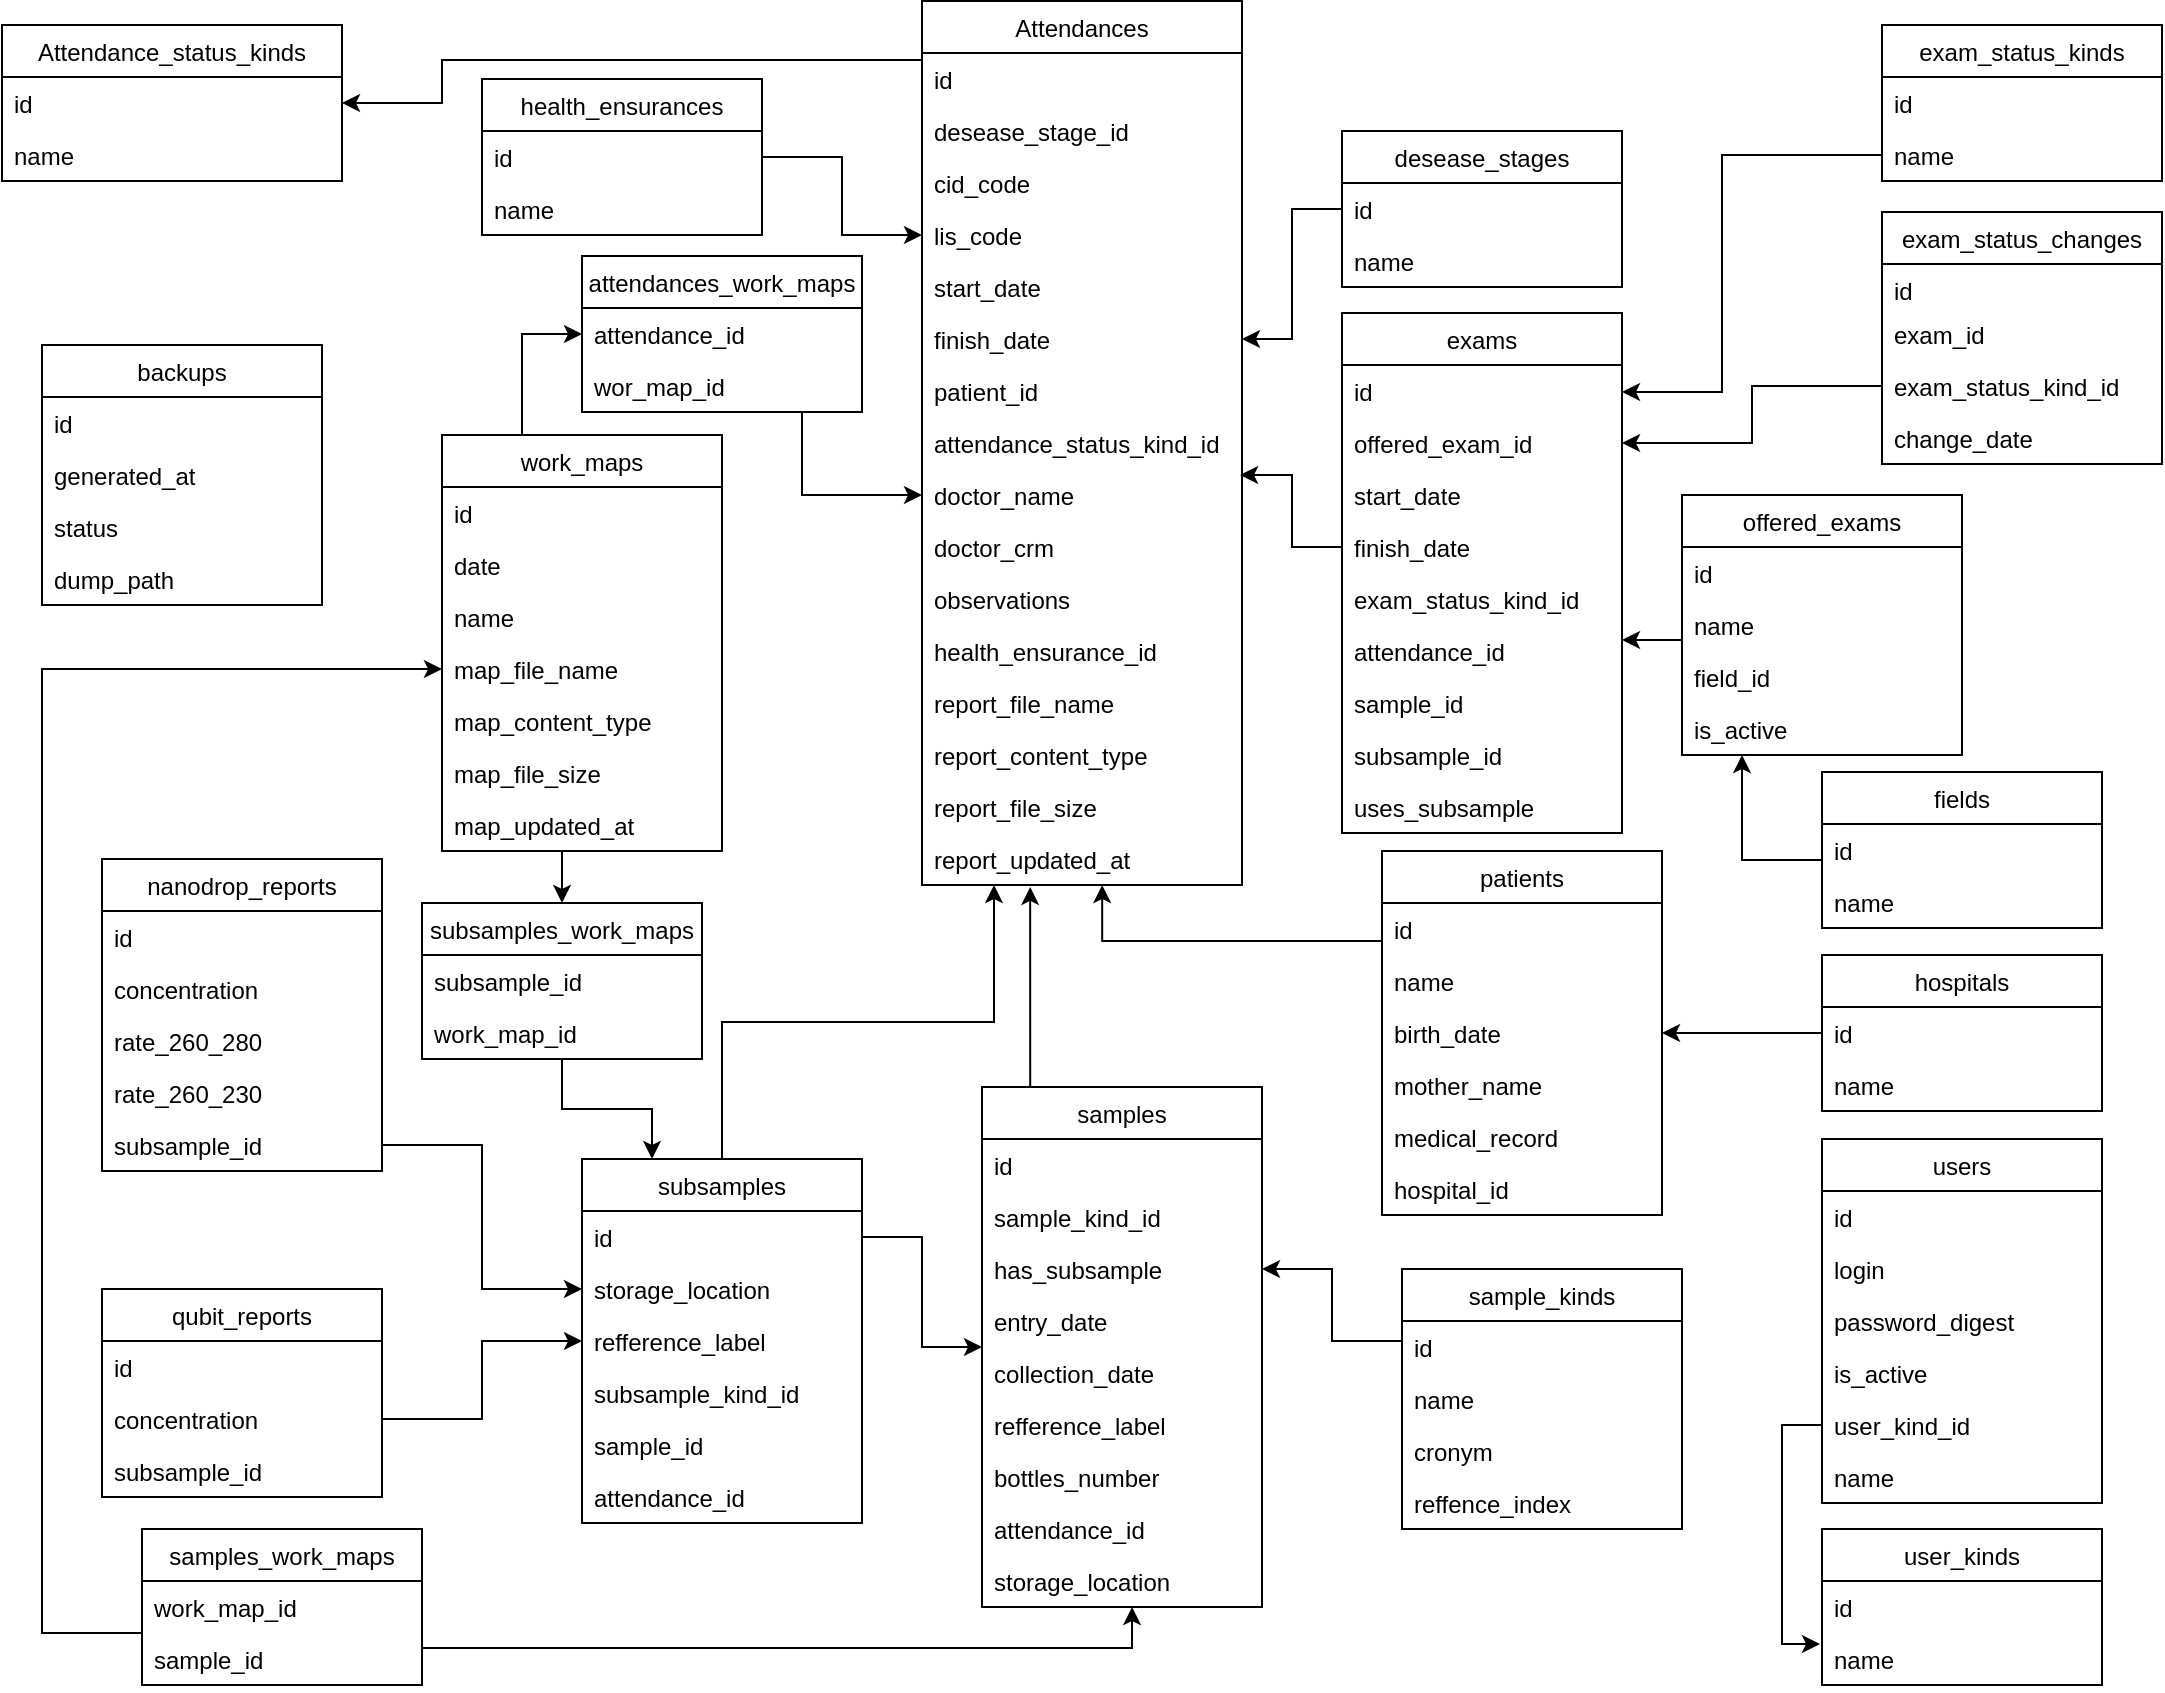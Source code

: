 <mxfile version="10.9.5" type="device"><diagram name="Page-1" id="9f46799a-70d6-7492-0946-bef42562c5a5"><mxGraphModel dx="1595" dy="827" grid="1" gridSize="10" guides="1" tooltips="1" connect="1" arrows="1" fold="1" page="1" pageScale="1" pageWidth="1100" pageHeight="850" background="#ffffff" math="0" shadow="0"><root><mxCell id="0"/><mxCell id="1" parent="0"/><mxCell id="H1HDkSK7e2mvy_Q6WAIs-1" value="Attendance_status_kinds" style="swimlane;fontStyle=0;childLayout=stackLayout;horizontal=1;startSize=26;fillColor=none;horizontalStack=0;resizeParent=1;resizeParentMax=0;resizeLast=0;collapsible=1;marginBottom=0;" vertex="1" parent="1"><mxGeometry x="10" y="12.5" width="170" height="78" as="geometry"/></mxCell><mxCell id="H1HDkSK7e2mvy_Q6WAIs-2" value="id" style="text;strokeColor=none;fillColor=none;align=left;verticalAlign=top;spacingLeft=4;spacingRight=4;overflow=hidden;rotatable=0;points=[[0,0.5],[1,0.5]];portConstraint=eastwest;" vertex="1" parent="H1HDkSK7e2mvy_Q6WAIs-1"><mxGeometry y="26" width="170" height="26" as="geometry"/></mxCell><mxCell id="H1HDkSK7e2mvy_Q6WAIs-3" value="name" style="text;strokeColor=none;fillColor=none;align=left;verticalAlign=top;spacingLeft=4;spacingRight=4;overflow=hidden;rotatable=0;points=[[0,0.5],[1,0.5]];portConstraint=eastwest;" vertex="1" parent="H1HDkSK7e2mvy_Q6WAIs-1"><mxGeometry y="52" width="170" height="26" as="geometry"/></mxCell><mxCell id="H1HDkSK7e2mvy_Q6WAIs-5" value="Attendances" style="swimlane;fontStyle=0;childLayout=stackLayout;horizontal=1;startSize=26;fillColor=none;horizontalStack=0;resizeParent=1;resizeParentMax=0;resizeLast=0;collapsible=1;marginBottom=0;" vertex="1" parent="1"><mxGeometry x="470" y="0.5" width="160" height="442" as="geometry"/></mxCell><mxCell id="H1HDkSK7e2mvy_Q6WAIs-6" value="id" style="text;strokeColor=none;fillColor=none;align=left;verticalAlign=top;spacingLeft=4;spacingRight=4;overflow=hidden;rotatable=0;points=[[0,0.5],[1,0.5]];portConstraint=eastwest;" vertex="1" parent="H1HDkSK7e2mvy_Q6WAIs-5"><mxGeometry y="26" width="160" height="26" as="geometry"/></mxCell><mxCell id="H1HDkSK7e2mvy_Q6WAIs-7" value="desease_stage_id" style="text;strokeColor=none;fillColor=none;align=left;verticalAlign=top;spacingLeft=4;spacingRight=4;overflow=hidden;rotatable=0;points=[[0,0.5],[1,0.5]];portConstraint=eastwest;" vertex="1" parent="H1HDkSK7e2mvy_Q6WAIs-5"><mxGeometry y="52" width="160" height="26" as="geometry"/></mxCell><mxCell id="H1HDkSK7e2mvy_Q6WAIs-8" value="cid_code" style="text;strokeColor=none;fillColor=none;align=left;verticalAlign=top;spacingLeft=4;spacingRight=4;overflow=hidden;rotatable=0;points=[[0,0.5],[1,0.5]];portConstraint=eastwest;" vertex="1" parent="H1HDkSK7e2mvy_Q6WAIs-5"><mxGeometry y="78" width="160" height="26" as="geometry"/></mxCell><mxCell id="H1HDkSK7e2mvy_Q6WAIs-9" value="lis_code" style="text;strokeColor=none;fillColor=none;align=left;verticalAlign=top;spacingLeft=4;spacingRight=4;overflow=hidden;rotatable=0;points=[[0,0.5],[1,0.5]];portConstraint=eastwest;" vertex="1" parent="H1HDkSK7e2mvy_Q6WAIs-5"><mxGeometry y="104" width="160" height="26" as="geometry"/></mxCell><mxCell id="H1HDkSK7e2mvy_Q6WAIs-10" value="start_date" style="text;strokeColor=none;fillColor=none;align=left;verticalAlign=top;spacingLeft=4;spacingRight=4;overflow=hidden;rotatable=0;points=[[0,0.5],[1,0.5]];portConstraint=eastwest;" vertex="1" parent="H1HDkSK7e2mvy_Q6WAIs-5"><mxGeometry y="130" width="160" height="26" as="geometry"/></mxCell><mxCell id="H1HDkSK7e2mvy_Q6WAIs-11" value="finish_date" style="text;strokeColor=none;fillColor=none;align=left;verticalAlign=top;spacingLeft=4;spacingRight=4;overflow=hidden;rotatable=0;points=[[0,0.5],[1,0.5]];portConstraint=eastwest;" vertex="1" parent="H1HDkSK7e2mvy_Q6WAIs-5"><mxGeometry y="156" width="160" height="26" as="geometry"/></mxCell><mxCell id="H1HDkSK7e2mvy_Q6WAIs-12" value="patient_id" style="text;strokeColor=none;fillColor=none;align=left;verticalAlign=top;spacingLeft=4;spacingRight=4;overflow=hidden;rotatable=0;points=[[0,0.5],[1,0.5]];portConstraint=eastwest;" vertex="1" parent="H1HDkSK7e2mvy_Q6WAIs-5"><mxGeometry y="182" width="160" height="26" as="geometry"/></mxCell><mxCell id="H1HDkSK7e2mvy_Q6WAIs-13" value="attendance_status_kind_id" style="text;strokeColor=none;fillColor=none;align=left;verticalAlign=top;spacingLeft=4;spacingRight=4;overflow=hidden;rotatable=0;points=[[0,0.5],[1,0.5]];portConstraint=eastwest;" vertex="1" parent="H1HDkSK7e2mvy_Q6WAIs-5"><mxGeometry y="208" width="160" height="26" as="geometry"/></mxCell><mxCell id="H1HDkSK7e2mvy_Q6WAIs-14" value="doctor_name" style="text;strokeColor=none;fillColor=none;align=left;verticalAlign=top;spacingLeft=4;spacingRight=4;overflow=hidden;rotatable=0;points=[[0,0.5],[1,0.5]];portConstraint=eastwest;" vertex="1" parent="H1HDkSK7e2mvy_Q6WAIs-5"><mxGeometry y="234" width="160" height="26" as="geometry"/></mxCell><mxCell id="H1HDkSK7e2mvy_Q6WAIs-15" value="doctor_crm" style="text;strokeColor=none;fillColor=none;align=left;verticalAlign=top;spacingLeft=4;spacingRight=4;overflow=hidden;rotatable=0;points=[[0,0.5],[1,0.5]];portConstraint=eastwest;" vertex="1" parent="H1HDkSK7e2mvy_Q6WAIs-5"><mxGeometry y="260" width="160" height="26" as="geometry"/></mxCell><mxCell id="H1HDkSK7e2mvy_Q6WAIs-16" value="observations" style="text;strokeColor=none;fillColor=none;align=left;verticalAlign=top;spacingLeft=4;spacingRight=4;overflow=hidden;rotatable=0;points=[[0,0.5],[1,0.5]];portConstraint=eastwest;" vertex="1" parent="H1HDkSK7e2mvy_Q6WAIs-5"><mxGeometry y="286" width="160" height="26" as="geometry"/></mxCell><mxCell id="H1HDkSK7e2mvy_Q6WAIs-17" value="health_ensurance_id" style="text;strokeColor=none;fillColor=none;align=left;verticalAlign=top;spacingLeft=4;spacingRight=4;overflow=hidden;rotatable=0;points=[[0,0.5],[1,0.5]];portConstraint=eastwest;" vertex="1" parent="H1HDkSK7e2mvy_Q6WAIs-5"><mxGeometry y="312" width="160" height="26" as="geometry"/></mxCell><mxCell id="H1HDkSK7e2mvy_Q6WAIs-18" value="report_file_name" style="text;strokeColor=none;fillColor=none;align=left;verticalAlign=top;spacingLeft=4;spacingRight=4;overflow=hidden;rotatable=0;points=[[0,0.5],[1,0.5]];portConstraint=eastwest;" vertex="1" parent="H1HDkSK7e2mvy_Q6WAIs-5"><mxGeometry y="338" width="160" height="26" as="geometry"/></mxCell><mxCell id="H1HDkSK7e2mvy_Q6WAIs-19" value="report_content_type" style="text;strokeColor=none;fillColor=none;align=left;verticalAlign=top;spacingLeft=4;spacingRight=4;overflow=hidden;rotatable=0;points=[[0,0.5],[1,0.5]];portConstraint=eastwest;" vertex="1" parent="H1HDkSK7e2mvy_Q6WAIs-5"><mxGeometry y="364" width="160" height="26" as="geometry"/></mxCell><mxCell id="H1HDkSK7e2mvy_Q6WAIs-20" value="report_file_size" style="text;strokeColor=none;fillColor=none;align=left;verticalAlign=top;spacingLeft=4;spacingRight=4;overflow=hidden;rotatable=0;points=[[0,0.5],[1,0.5]];portConstraint=eastwest;" vertex="1" parent="H1HDkSK7e2mvy_Q6WAIs-5"><mxGeometry y="390" width="160" height="26" as="geometry"/></mxCell><mxCell id="H1HDkSK7e2mvy_Q6WAIs-23" value="report_updated_at" style="text;strokeColor=none;fillColor=none;align=left;verticalAlign=top;spacingLeft=4;spacingRight=4;overflow=hidden;rotatable=0;points=[[0,0.5],[1,0.5]];portConstraint=eastwest;" vertex="1" parent="H1HDkSK7e2mvy_Q6WAIs-5"><mxGeometry y="416" width="160" height="26" as="geometry"/></mxCell><mxCell id="H1HDkSK7e2mvy_Q6WAIs-25" value="attendances_work_maps" style="swimlane;fontStyle=0;childLayout=stackLayout;horizontal=1;startSize=26;fillColor=none;horizontalStack=0;resizeParent=1;resizeParentMax=0;resizeLast=0;collapsible=1;marginBottom=0;" vertex="1" parent="1"><mxGeometry x="300" y="128" width="140" height="78" as="geometry"/></mxCell><mxCell id="H1HDkSK7e2mvy_Q6WAIs-26" value="attendance_id" style="text;strokeColor=none;fillColor=none;align=left;verticalAlign=top;spacingLeft=4;spacingRight=4;overflow=hidden;rotatable=0;points=[[0,0.5],[1,0.5]];portConstraint=eastwest;" vertex="1" parent="H1HDkSK7e2mvy_Q6WAIs-25"><mxGeometry y="26" width="140" height="26" as="geometry"/></mxCell><mxCell id="H1HDkSK7e2mvy_Q6WAIs-27" value="wor_map_id" style="text;strokeColor=none;fillColor=none;align=left;verticalAlign=top;spacingLeft=4;spacingRight=4;overflow=hidden;rotatable=0;points=[[0,0.5],[1,0.5]];portConstraint=eastwest;" vertex="1" parent="H1HDkSK7e2mvy_Q6WAIs-25"><mxGeometry y="52" width="140" height="26" as="geometry"/></mxCell><mxCell id="H1HDkSK7e2mvy_Q6WAIs-30" value="backups" style="swimlane;fontStyle=0;childLayout=stackLayout;horizontal=1;startSize=26;fillColor=none;horizontalStack=0;resizeParent=1;resizeParentMax=0;resizeLast=0;collapsible=1;marginBottom=0;" vertex="1" parent="1"><mxGeometry x="30" y="172.5" width="140" height="130" as="geometry"/></mxCell><mxCell id="H1HDkSK7e2mvy_Q6WAIs-31" value="id" style="text;strokeColor=none;fillColor=none;align=left;verticalAlign=top;spacingLeft=4;spacingRight=4;overflow=hidden;rotatable=0;points=[[0,0.5],[1,0.5]];portConstraint=eastwest;" vertex="1" parent="H1HDkSK7e2mvy_Q6WAIs-30"><mxGeometry y="26" width="140" height="26" as="geometry"/></mxCell><mxCell id="H1HDkSK7e2mvy_Q6WAIs-51" value="generated_at" style="text;strokeColor=none;fillColor=none;align=left;verticalAlign=top;spacingLeft=4;spacingRight=4;overflow=hidden;rotatable=0;points=[[0,0.5],[1,0.5]];portConstraint=eastwest;" vertex="1" parent="H1HDkSK7e2mvy_Q6WAIs-30"><mxGeometry y="52" width="140" height="26" as="geometry"/></mxCell><mxCell id="H1HDkSK7e2mvy_Q6WAIs-32" value="status" style="text;strokeColor=none;fillColor=none;align=left;verticalAlign=top;spacingLeft=4;spacingRight=4;overflow=hidden;rotatable=0;points=[[0,0.5],[1,0.5]];portConstraint=eastwest;" vertex="1" parent="H1HDkSK7e2mvy_Q6WAIs-30"><mxGeometry y="78" width="140" height="26" as="geometry"/></mxCell><mxCell id="H1HDkSK7e2mvy_Q6WAIs-33" value="dump_path" style="text;strokeColor=none;fillColor=none;align=left;verticalAlign=top;spacingLeft=4;spacingRight=4;overflow=hidden;rotatable=0;points=[[0,0.5],[1,0.5]];portConstraint=eastwest;" vertex="1" parent="H1HDkSK7e2mvy_Q6WAIs-30"><mxGeometry y="104" width="140" height="26" as="geometry"/></mxCell><mxCell id="H1HDkSK7e2mvy_Q6WAIs-34" value="desease_stages" style="swimlane;fontStyle=0;childLayout=stackLayout;horizontal=1;startSize=26;fillColor=none;horizontalStack=0;resizeParent=1;resizeParentMax=0;resizeLast=0;collapsible=1;marginBottom=0;" vertex="1" parent="1"><mxGeometry x="680" y="65.5" width="140" height="78" as="geometry"/></mxCell><mxCell id="H1HDkSK7e2mvy_Q6WAIs-35" value="id" style="text;strokeColor=none;fillColor=none;align=left;verticalAlign=top;spacingLeft=4;spacingRight=4;overflow=hidden;rotatable=0;points=[[0,0.5],[1,0.5]];portConstraint=eastwest;" vertex="1" parent="H1HDkSK7e2mvy_Q6WAIs-34"><mxGeometry y="26" width="140" height="26" as="geometry"/></mxCell><mxCell id="H1HDkSK7e2mvy_Q6WAIs-36" value="name" style="text;strokeColor=none;fillColor=none;align=left;verticalAlign=top;spacingLeft=4;spacingRight=4;overflow=hidden;rotatable=0;points=[[0,0.5],[1,0.5]];portConstraint=eastwest;" vertex="1" parent="H1HDkSK7e2mvy_Q6WAIs-34"><mxGeometry y="52" width="140" height="26" as="geometry"/></mxCell><mxCell id="H1HDkSK7e2mvy_Q6WAIs-39" value="exam_status_changes" style="swimlane;fontStyle=0;childLayout=stackLayout;horizontal=1;startSize=26;fillColor=none;horizontalStack=0;resizeParent=1;resizeParentMax=0;resizeLast=0;collapsible=1;marginBottom=0;" vertex="1" parent="1"><mxGeometry x="950" y="106" width="140" height="126" as="geometry"/></mxCell><mxCell id="H1HDkSK7e2mvy_Q6WAIs-40" value="id" style="text;strokeColor=none;fillColor=none;align=left;verticalAlign=top;spacingLeft=4;spacingRight=4;overflow=hidden;rotatable=0;points=[[0,0.5],[1,0.5]];portConstraint=eastwest;" vertex="1" parent="H1HDkSK7e2mvy_Q6WAIs-39"><mxGeometry y="26" width="140" height="22" as="geometry"/></mxCell><mxCell id="H1HDkSK7e2mvy_Q6WAIs-56" value="exam_id" style="text;strokeColor=none;fillColor=none;align=left;verticalAlign=top;spacingLeft=4;spacingRight=4;overflow=hidden;rotatable=0;points=[[0,0.5],[1,0.5]];portConstraint=eastwest;" vertex="1" parent="H1HDkSK7e2mvy_Q6WAIs-39"><mxGeometry y="48" width="140" height="26" as="geometry"/></mxCell><mxCell id="H1HDkSK7e2mvy_Q6WAIs-41" value="exam_status_kind_id" style="text;strokeColor=none;fillColor=none;align=left;verticalAlign=top;spacingLeft=4;spacingRight=4;overflow=hidden;rotatable=0;points=[[0,0.5],[1,0.5]];portConstraint=eastwest;" vertex="1" parent="H1HDkSK7e2mvy_Q6WAIs-39"><mxGeometry y="74" width="140" height="26" as="geometry"/></mxCell><mxCell id="H1HDkSK7e2mvy_Q6WAIs-42" value="change_date" style="text;strokeColor=none;fillColor=none;align=left;verticalAlign=top;spacingLeft=4;spacingRight=4;overflow=hidden;rotatable=0;points=[[0,0.5],[1,0.5]];portConstraint=eastwest;" vertex="1" parent="H1HDkSK7e2mvy_Q6WAIs-39"><mxGeometry y="100" width="140" height="26" as="geometry"/></mxCell><mxCell id="H1HDkSK7e2mvy_Q6WAIs-43" value="exam_status_kinds" style="swimlane;fontStyle=0;childLayout=stackLayout;horizontal=1;startSize=26;fillColor=none;horizontalStack=0;resizeParent=1;resizeParentMax=0;resizeLast=0;collapsible=1;marginBottom=0;" vertex="1" parent="1"><mxGeometry x="950" y="12.5" width="140" height="78" as="geometry"/></mxCell><mxCell id="H1HDkSK7e2mvy_Q6WAIs-44" value="id" style="text;strokeColor=none;fillColor=none;align=left;verticalAlign=top;spacingLeft=4;spacingRight=4;overflow=hidden;rotatable=0;points=[[0,0.5],[1,0.5]];portConstraint=eastwest;" vertex="1" parent="H1HDkSK7e2mvy_Q6WAIs-43"><mxGeometry y="26" width="140" height="26" as="geometry"/></mxCell><mxCell id="H1HDkSK7e2mvy_Q6WAIs-45" value="name" style="text;strokeColor=none;fillColor=none;align=left;verticalAlign=top;spacingLeft=4;spacingRight=4;overflow=hidden;rotatable=0;points=[[0,0.5],[1,0.5]];portConstraint=eastwest;" vertex="1" parent="H1HDkSK7e2mvy_Q6WAIs-43"><mxGeometry y="52" width="140" height="26" as="geometry"/></mxCell><mxCell id="H1HDkSK7e2mvy_Q6WAIs-47" value="exams" style="swimlane;fontStyle=0;childLayout=stackLayout;horizontal=1;startSize=26;fillColor=none;horizontalStack=0;resizeParent=1;resizeParentMax=0;resizeLast=0;collapsible=1;marginBottom=0;" vertex="1" parent="1"><mxGeometry x="680" y="156.5" width="140" height="260" as="geometry"/></mxCell><mxCell id="H1HDkSK7e2mvy_Q6WAIs-48" value="id" style="text;strokeColor=none;fillColor=none;align=left;verticalAlign=top;spacingLeft=4;spacingRight=4;overflow=hidden;rotatable=0;points=[[0,0.5],[1,0.5]];portConstraint=eastwest;" vertex="1" parent="H1HDkSK7e2mvy_Q6WAIs-47"><mxGeometry y="26" width="140" height="26" as="geometry"/></mxCell><mxCell id="H1HDkSK7e2mvy_Q6WAIs-49" value="offered_exam_id" style="text;strokeColor=none;fillColor=none;align=left;verticalAlign=top;spacingLeft=4;spacingRight=4;overflow=hidden;rotatable=0;points=[[0,0.5],[1,0.5]];portConstraint=eastwest;" vertex="1" parent="H1HDkSK7e2mvy_Q6WAIs-47"><mxGeometry y="52" width="140" height="26" as="geometry"/></mxCell><mxCell id="H1HDkSK7e2mvy_Q6WAIs-50" value="start_date" style="text;strokeColor=none;fillColor=none;align=left;verticalAlign=top;spacingLeft=4;spacingRight=4;overflow=hidden;rotatable=0;points=[[0,0.5],[1,0.5]];portConstraint=eastwest;" vertex="1" parent="H1HDkSK7e2mvy_Q6WAIs-47"><mxGeometry y="78" width="140" height="26" as="geometry"/></mxCell><mxCell id="H1HDkSK7e2mvy_Q6WAIs-57" value="finish_date" style="text;strokeColor=none;fillColor=none;align=left;verticalAlign=top;spacingLeft=4;spacingRight=4;overflow=hidden;rotatable=0;points=[[0,0.5],[1,0.5]];portConstraint=eastwest;" vertex="1" parent="H1HDkSK7e2mvy_Q6WAIs-47"><mxGeometry y="104" width="140" height="26" as="geometry"/></mxCell><mxCell id="H1HDkSK7e2mvy_Q6WAIs-58" value="exam_status_kind_id" style="text;strokeColor=none;fillColor=none;align=left;verticalAlign=top;spacingLeft=4;spacingRight=4;overflow=hidden;rotatable=0;points=[[0,0.5],[1,0.5]];portConstraint=eastwest;" vertex="1" parent="H1HDkSK7e2mvy_Q6WAIs-47"><mxGeometry y="130" width="140" height="26" as="geometry"/></mxCell><mxCell id="H1HDkSK7e2mvy_Q6WAIs-59" value="attendance_id" style="text;strokeColor=none;fillColor=none;align=left;verticalAlign=top;spacingLeft=4;spacingRight=4;overflow=hidden;rotatable=0;points=[[0,0.5],[1,0.5]];portConstraint=eastwest;" vertex="1" parent="H1HDkSK7e2mvy_Q6WAIs-47"><mxGeometry y="156" width="140" height="26" as="geometry"/></mxCell><mxCell id="H1HDkSK7e2mvy_Q6WAIs-60" value="sample_id" style="text;strokeColor=none;fillColor=none;align=left;verticalAlign=top;spacingLeft=4;spacingRight=4;overflow=hidden;rotatable=0;points=[[0,0.5],[1,0.5]];portConstraint=eastwest;" vertex="1" parent="H1HDkSK7e2mvy_Q6WAIs-47"><mxGeometry y="182" width="140" height="26" as="geometry"/></mxCell><mxCell id="H1HDkSK7e2mvy_Q6WAIs-61" value="subsample_id" style="text;strokeColor=none;fillColor=none;align=left;verticalAlign=top;spacingLeft=4;spacingRight=4;overflow=hidden;rotatable=0;points=[[0,0.5],[1,0.5]];portConstraint=eastwest;" vertex="1" parent="H1HDkSK7e2mvy_Q6WAIs-47"><mxGeometry y="208" width="140" height="26" as="geometry"/></mxCell><mxCell id="H1HDkSK7e2mvy_Q6WAIs-62" value="uses_subsample" style="text;strokeColor=none;fillColor=none;align=left;verticalAlign=top;spacingLeft=4;spacingRight=4;overflow=hidden;rotatable=0;points=[[0,0.5],[1,0.5]];portConstraint=eastwest;" vertex="1" parent="H1HDkSK7e2mvy_Q6WAIs-47"><mxGeometry y="234" width="140" height="26" as="geometry"/></mxCell><mxCell id="H1HDkSK7e2mvy_Q6WAIs-64" style="edgeStyle=orthogonalEdgeStyle;rounded=0;orthogonalLoop=1;jettySize=auto;html=1;exitX=0;exitY=0.5;exitDx=0;exitDy=0;entryX=0.994;entryY=0.115;entryDx=0;entryDy=0;entryPerimeter=0;" edge="1" parent="1" source="H1HDkSK7e2mvy_Q6WAIs-57" target="H1HDkSK7e2mvy_Q6WAIs-14"><mxGeometry relative="1" as="geometry"/></mxCell><mxCell id="H1HDkSK7e2mvy_Q6WAIs-67" value="fields" style="swimlane;fontStyle=0;childLayout=stackLayout;horizontal=1;startSize=26;fillColor=none;horizontalStack=0;resizeParent=1;resizeParentMax=0;resizeLast=0;collapsible=1;marginBottom=0;" vertex="1" parent="1"><mxGeometry x="920" y="386" width="140" height="78" as="geometry"/></mxCell><mxCell id="H1HDkSK7e2mvy_Q6WAIs-68" value="id" style="text;strokeColor=none;fillColor=none;align=left;verticalAlign=top;spacingLeft=4;spacingRight=4;overflow=hidden;rotatable=0;points=[[0,0.5],[1,0.5]];portConstraint=eastwest;" vertex="1" parent="H1HDkSK7e2mvy_Q6WAIs-67"><mxGeometry y="26" width="140" height="26" as="geometry"/></mxCell><mxCell id="H1HDkSK7e2mvy_Q6WAIs-69" value="name" style="text;strokeColor=none;fillColor=none;align=left;verticalAlign=top;spacingLeft=4;spacingRight=4;overflow=hidden;rotatable=0;points=[[0,0.5],[1,0.5]];portConstraint=eastwest;" vertex="1" parent="H1HDkSK7e2mvy_Q6WAIs-67"><mxGeometry y="52" width="140" height="26" as="geometry"/></mxCell><mxCell id="H1HDkSK7e2mvy_Q6WAIs-71" value="health_ensurances" style="swimlane;fontStyle=0;childLayout=stackLayout;horizontal=1;startSize=26;fillColor=none;horizontalStack=0;resizeParent=1;resizeParentMax=0;resizeLast=0;collapsible=1;marginBottom=0;" vertex="1" parent="1"><mxGeometry x="250" y="39.5" width="140" height="78" as="geometry"/></mxCell><mxCell id="H1HDkSK7e2mvy_Q6WAIs-72" value="id" style="text;strokeColor=none;fillColor=none;align=left;verticalAlign=top;spacingLeft=4;spacingRight=4;overflow=hidden;rotatable=0;points=[[0,0.5],[1,0.5]];portConstraint=eastwest;" vertex="1" parent="H1HDkSK7e2mvy_Q6WAIs-71"><mxGeometry y="26" width="140" height="26" as="geometry"/></mxCell><mxCell id="H1HDkSK7e2mvy_Q6WAIs-73" value="name" style="text;strokeColor=none;fillColor=none;align=left;verticalAlign=top;spacingLeft=4;spacingRight=4;overflow=hidden;rotatable=0;points=[[0,0.5],[1,0.5]];portConstraint=eastwest;" vertex="1" parent="H1HDkSK7e2mvy_Q6WAIs-71"><mxGeometry y="52" width="140" height="26" as="geometry"/></mxCell><mxCell id="H1HDkSK7e2mvy_Q6WAIs-77" value="hospitals" style="swimlane;fontStyle=0;childLayout=stackLayout;horizontal=1;startSize=26;fillColor=none;horizontalStack=0;resizeParent=1;resizeParentMax=0;resizeLast=0;collapsible=1;marginBottom=0;" vertex="1" parent="1"><mxGeometry x="920" y="477.5" width="140" height="78" as="geometry"/></mxCell><mxCell id="H1HDkSK7e2mvy_Q6WAIs-78" value="id" style="text;strokeColor=none;fillColor=none;align=left;verticalAlign=top;spacingLeft=4;spacingRight=4;overflow=hidden;rotatable=0;points=[[0,0.5],[1,0.5]];portConstraint=eastwest;" vertex="1" parent="H1HDkSK7e2mvy_Q6WAIs-77"><mxGeometry y="26" width="140" height="26" as="geometry"/></mxCell><mxCell id="H1HDkSK7e2mvy_Q6WAIs-79" value="name" style="text;strokeColor=none;fillColor=none;align=left;verticalAlign=top;spacingLeft=4;spacingRight=4;overflow=hidden;rotatable=0;points=[[0,0.5],[1,0.5]];portConstraint=eastwest;" vertex="1" parent="H1HDkSK7e2mvy_Q6WAIs-77"><mxGeometry y="52" width="140" height="26" as="geometry"/></mxCell><mxCell id="H1HDkSK7e2mvy_Q6WAIs-81" value="nanodrop_reports" style="swimlane;fontStyle=0;childLayout=stackLayout;horizontal=1;startSize=26;fillColor=none;horizontalStack=0;resizeParent=1;resizeParentMax=0;resizeLast=0;collapsible=1;marginBottom=0;" vertex="1" parent="1"><mxGeometry x="60" y="429.5" width="140" height="156" as="geometry"/></mxCell><mxCell id="H1HDkSK7e2mvy_Q6WAIs-82" value="id" style="text;strokeColor=none;fillColor=none;align=left;verticalAlign=top;spacingLeft=4;spacingRight=4;overflow=hidden;rotatable=0;points=[[0,0.5],[1,0.5]];portConstraint=eastwest;" vertex="1" parent="H1HDkSK7e2mvy_Q6WAIs-81"><mxGeometry y="26" width="140" height="26" as="geometry"/></mxCell><mxCell id="H1HDkSK7e2mvy_Q6WAIs-83" value="concentration" style="text;strokeColor=none;fillColor=none;align=left;verticalAlign=top;spacingLeft=4;spacingRight=4;overflow=hidden;rotatable=0;points=[[0,0.5],[1,0.5]];portConstraint=eastwest;" vertex="1" parent="H1HDkSK7e2mvy_Q6WAIs-81"><mxGeometry y="52" width="140" height="26" as="geometry"/></mxCell><mxCell id="H1HDkSK7e2mvy_Q6WAIs-84" value="rate_260_280" style="text;strokeColor=none;fillColor=none;align=left;verticalAlign=top;spacingLeft=4;spacingRight=4;overflow=hidden;rotatable=0;points=[[0,0.5],[1,0.5]];portConstraint=eastwest;" vertex="1" parent="H1HDkSK7e2mvy_Q6WAIs-81"><mxGeometry y="78" width="140" height="26" as="geometry"/></mxCell><mxCell id="H1HDkSK7e2mvy_Q6WAIs-85" value="rate_260_230" style="text;strokeColor=none;fillColor=none;align=left;verticalAlign=top;spacingLeft=4;spacingRight=4;overflow=hidden;rotatable=0;points=[[0,0.5],[1,0.5]];portConstraint=eastwest;" vertex="1" parent="H1HDkSK7e2mvy_Q6WAIs-81"><mxGeometry y="104" width="140" height="26" as="geometry"/></mxCell><mxCell id="H1HDkSK7e2mvy_Q6WAIs-86" value="subsample_id" style="text;strokeColor=none;fillColor=none;align=left;verticalAlign=top;spacingLeft=4;spacingRight=4;overflow=hidden;rotatable=0;points=[[0,0.5],[1,0.5]];portConstraint=eastwest;" vertex="1" parent="H1HDkSK7e2mvy_Q6WAIs-81"><mxGeometry y="130" width="140" height="26" as="geometry"/></mxCell><mxCell id="H1HDkSK7e2mvy_Q6WAIs-90" value="offered_exams" style="swimlane;fontStyle=0;childLayout=stackLayout;horizontal=1;startSize=26;fillColor=none;horizontalStack=0;resizeParent=1;resizeParentMax=0;resizeLast=0;collapsible=1;marginBottom=0;" vertex="1" parent="1"><mxGeometry x="850" y="247.5" width="140" height="130" as="geometry"/></mxCell><mxCell id="H1HDkSK7e2mvy_Q6WAIs-91" value="id" style="text;strokeColor=none;fillColor=none;align=left;verticalAlign=top;spacingLeft=4;spacingRight=4;overflow=hidden;rotatable=0;points=[[0,0.5],[1,0.5]];portConstraint=eastwest;" vertex="1" parent="H1HDkSK7e2mvy_Q6WAIs-90"><mxGeometry y="26" width="140" height="26" as="geometry"/></mxCell><mxCell id="H1HDkSK7e2mvy_Q6WAIs-92" value="name" style="text;strokeColor=none;fillColor=none;align=left;verticalAlign=top;spacingLeft=4;spacingRight=4;overflow=hidden;rotatable=0;points=[[0,0.5],[1,0.5]];portConstraint=eastwest;" vertex="1" parent="H1HDkSK7e2mvy_Q6WAIs-90"><mxGeometry y="52" width="140" height="26" as="geometry"/></mxCell><mxCell id="H1HDkSK7e2mvy_Q6WAIs-93" value="field_id" style="text;strokeColor=none;fillColor=none;align=left;verticalAlign=top;spacingLeft=4;spacingRight=4;overflow=hidden;rotatable=0;points=[[0,0.5],[1,0.5]];portConstraint=eastwest;" vertex="1" parent="H1HDkSK7e2mvy_Q6WAIs-90"><mxGeometry y="78" width="140" height="26" as="geometry"/></mxCell><mxCell id="H1HDkSK7e2mvy_Q6WAIs-94" value="is_active" style="text;strokeColor=none;fillColor=none;align=left;verticalAlign=top;spacingLeft=4;spacingRight=4;overflow=hidden;rotatable=0;points=[[0,0.5],[1,0.5]];portConstraint=eastwest;" vertex="1" parent="H1HDkSK7e2mvy_Q6WAIs-90"><mxGeometry y="104" width="140" height="26" as="geometry"/></mxCell><mxCell id="H1HDkSK7e2mvy_Q6WAIs-97" style="edgeStyle=orthogonalEdgeStyle;rounded=0;orthogonalLoop=1;jettySize=auto;html=1;exitX=0;exitY=0.5;exitDx=0;exitDy=0;" edge="1" parent="1" source="H1HDkSK7e2mvy_Q6WAIs-69" target="H1HDkSK7e2mvy_Q6WAIs-90"><mxGeometry relative="1" as="geometry"><Array as="points"><mxPoint x="880" y="430"/></Array></mxGeometry></mxCell><mxCell id="H1HDkSK7e2mvy_Q6WAIs-103" value="patients" style="swimlane;fontStyle=0;childLayout=stackLayout;horizontal=1;startSize=26;fillColor=none;horizontalStack=0;resizeParent=1;resizeParentMax=0;resizeLast=0;collapsible=1;marginBottom=0;" vertex="1" parent="1"><mxGeometry x="700" y="425.5" width="140" height="182" as="geometry"/></mxCell><mxCell id="H1HDkSK7e2mvy_Q6WAIs-104" value="id" style="text;strokeColor=none;fillColor=none;align=left;verticalAlign=top;spacingLeft=4;spacingRight=4;overflow=hidden;rotatable=0;points=[[0,0.5],[1,0.5]];portConstraint=eastwest;" vertex="1" parent="H1HDkSK7e2mvy_Q6WAIs-103"><mxGeometry y="26" width="140" height="26" as="geometry"/></mxCell><mxCell id="H1HDkSK7e2mvy_Q6WAIs-105" value="name" style="text;strokeColor=none;fillColor=none;align=left;verticalAlign=top;spacingLeft=4;spacingRight=4;overflow=hidden;rotatable=0;points=[[0,0.5],[1,0.5]];portConstraint=eastwest;" vertex="1" parent="H1HDkSK7e2mvy_Q6WAIs-103"><mxGeometry y="52" width="140" height="26" as="geometry"/></mxCell><mxCell id="H1HDkSK7e2mvy_Q6WAIs-106" value="birth_date" style="text;strokeColor=none;fillColor=none;align=left;verticalAlign=top;spacingLeft=4;spacingRight=4;overflow=hidden;rotatable=0;points=[[0,0.5],[1,0.5]];portConstraint=eastwest;" vertex="1" parent="H1HDkSK7e2mvy_Q6WAIs-103"><mxGeometry y="78" width="140" height="26" as="geometry"/></mxCell><mxCell id="H1HDkSK7e2mvy_Q6WAIs-107" value="mother_name" style="text;strokeColor=none;fillColor=none;align=left;verticalAlign=top;spacingLeft=4;spacingRight=4;overflow=hidden;rotatable=0;points=[[0,0.5],[1,0.5]];portConstraint=eastwest;" vertex="1" parent="H1HDkSK7e2mvy_Q6WAIs-103"><mxGeometry y="104" width="140" height="26" as="geometry"/></mxCell><mxCell id="H1HDkSK7e2mvy_Q6WAIs-108" value="medical_record" style="text;strokeColor=none;fillColor=none;align=left;verticalAlign=top;spacingLeft=4;spacingRight=4;overflow=hidden;rotatable=0;points=[[0,0.5],[1,0.5]];portConstraint=eastwest;" vertex="1" parent="H1HDkSK7e2mvy_Q6WAIs-103"><mxGeometry y="130" width="140" height="26" as="geometry"/></mxCell><mxCell id="H1HDkSK7e2mvy_Q6WAIs-109" value="hospital_id" style="text;strokeColor=none;fillColor=none;align=left;verticalAlign=top;spacingLeft=4;spacingRight=4;overflow=hidden;rotatable=0;points=[[0,0.5],[1,0.5]];portConstraint=eastwest;" vertex="1" parent="H1HDkSK7e2mvy_Q6WAIs-103"><mxGeometry y="156" width="140" height="26" as="geometry"/></mxCell><mxCell id="H1HDkSK7e2mvy_Q6WAIs-112" style="edgeStyle=orthogonalEdgeStyle;rounded=0;orthogonalLoop=1;jettySize=auto;html=1;exitX=0;exitY=0.5;exitDx=0;exitDy=0;entryX=0.563;entryY=1;entryDx=0;entryDy=0;entryPerimeter=0;" edge="1" parent="1" source="H1HDkSK7e2mvy_Q6WAIs-105" target="H1HDkSK7e2mvy_Q6WAIs-23"><mxGeometry relative="1" as="geometry"><Array as="points"><mxPoint x="700" y="470.5"/><mxPoint x="560" y="470.5"/></Array></mxGeometry></mxCell><mxCell id="H1HDkSK7e2mvy_Q6WAIs-113" style="edgeStyle=orthogonalEdgeStyle;rounded=0;orthogonalLoop=1;jettySize=auto;html=1;exitX=0;exitY=0.5;exitDx=0;exitDy=0;" edge="1" parent="1" source="H1HDkSK7e2mvy_Q6WAIs-78" target="H1HDkSK7e2mvy_Q6WAIs-103"><mxGeometry relative="1" as="geometry"/></mxCell><mxCell id="H1HDkSK7e2mvy_Q6WAIs-114" value="qubit_reports" style="swimlane;fontStyle=0;childLayout=stackLayout;horizontal=1;startSize=26;fillColor=none;horizontalStack=0;resizeParent=1;resizeParentMax=0;resizeLast=0;collapsible=1;marginBottom=0;" vertex="1" parent="1"><mxGeometry x="60" y="644.5" width="140" height="104" as="geometry"/></mxCell><mxCell id="H1HDkSK7e2mvy_Q6WAIs-115" value="id" style="text;strokeColor=none;fillColor=none;align=left;verticalAlign=top;spacingLeft=4;spacingRight=4;overflow=hidden;rotatable=0;points=[[0,0.5],[1,0.5]];portConstraint=eastwest;" vertex="1" parent="H1HDkSK7e2mvy_Q6WAIs-114"><mxGeometry y="26" width="140" height="26" as="geometry"/></mxCell><mxCell id="H1HDkSK7e2mvy_Q6WAIs-116" value="concentration" style="text;strokeColor=none;fillColor=none;align=left;verticalAlign=top;spacingLeft=4;spacingRight=4;overflow=hidden;rotatable=0;points=[[0,0.5],[1,0.5]];portConstraint=eastwest;" vertex="1" parent="H1HDkSK7e2mvy_Q6WAIs-114"><mxGeometry y="52" width="140" height="26" as="geometry"/></mxCell><mxCell id="H1HDkSK7e2mvy_Q6WAIs-117" value="subsample_id" style="text;strokeColor=none;fillColor=none;align=left;verticalAlign=top;spacingLeft=4;spacingRight=4;overflow=hidden;rotatable=0;points=[[0,0.5],[1,0.5]];portConstraint=eastwest;" vertex="1" parent="H1HDkSK7e2mvy_Q6WAIs-114"><mxGeometry y="78" width="140" height="26" as="geometry"/></mxCell><mxCell id="H1HDkSK7e2mvy_Q6WAIs-118" value="sample_kinds" style="swimlane;fontStyle=0;childLayout=stackLayout;horizontal=1;startSize=26;fillColor=none;horizontalStack=0;resizeParent=1;resizeParentMax=0;resizeLast=0;collapsible=1;marginBottom=0;" vertex="1" parent="1"><mxGeometry x="710" y="634.5" width="140" height="130" as="geometry"/></mxCell><mxCell id="H1HDkSK7e2mvy_Q6WAIs-119" value="id" style="text;strokeColor=none;fillColor=none;align=left;verticalAlign=top;spacingLeft=4;spacingRight=4;overflow=hidden;rotatable=0;points=[[0,0.5],[1,0.5]];portConstraint=eastwest;" vertex="1" parent="H1HDkSK7e2mvy_Q6WAIs-118"><mxGeometry y="26" width="140" height="26" as="geometry"/></mxCell><mxCell id="H1HDkSK7e2mvy_Q6WAIs-120" value="name" style="text;strokeColor=none;fillColor=none;align=left;verticalAlign=top;spacingLeft=4;spacingRight=4;overflow=hidden;rotatable=0;points=[[0,0.5],[1,0.5]];portConstraint=eastwest;" vertex="1" parent="H1HDkSK7e2mvy_Q6WAIs-118"><mxGeometry y="52" width="140" height="26" as="geometry"/></mxCell><mxCell id="H1HDkSK7e2mvy_Q6WAIs-123" value="cronym" style="text;strokeColor=none;fillColor=none;align=left;verticalAlign=top;spacingLeft=4;spacingRight=4;overflow=hidden;rotatable=0;points=[[0,0.5],[1,0.5]];portConstraint=eastwest;" vertex="1" parent="H1HDkSK7e2mvy_Q6WAIs-118"><mxGeometry y="78" width="140" height="26" as="geometry"/></mxCell><mxCell id="H1HDkSK7e2mvy_Q6WAIs-121" value="reffence_index" style="text;strokeColor=none;fillColor=none;align=left;verticalAlign=top;spacingLeft=4;spacingRight=4;overflow=hidden;rotatable=0;points=[[0,0.5],[1,0.5]];portConstraint=eastwest;" vertex="1" parent="H1HDkSK7e2mvy_Q6WAIs-118"><mxGeometry y="104" width="140" height="26" as="geometry"/></mxCell><mxCell id="H1HDkSK7e2mvy_Q6WAIs-149" style="edgeStyle=orthogonalEdgeStyle;rounded=0;orthogonalLoop=1;jettySize=auto;html=1;exitX=0.25;exitY=0;exitDx=0;exitDy=0;entryX=0.338;entryY=1.038;entryDx=0;entryDy=0;entryPerimeter=0;" edge="1" parent="1" source="H1HDkSK7e2mvy_Q6WAIs-124" target="H1HDkSK7e2mvy_Q6WAIs-23"><mxGeometry relative="1" as="geometry"><Array as="points"><mxPoint x="524" y="543.5"/></Array></mxGeometry></mxCell><mxCell id="H1HDkSK7e2mvy_Q6WAIs-124" value="samples" style="swimlane;fontStyle=0;childLayout=stackLayout;horizontal=1;startSize=26;fillColor=none;horizontalStack=0;resizeParent=1;resizeParentMax=0;resizeLast=0;collapsible=1;marginBottom=0;" vertex="1" parent="1"><mxGeometry x="500" y="543.5" width="140" height="260" as="geometry"/></mxCell><mxCell id="H1HDkSK7e2mvy_Q6WAIs-125" value="id" style="text;strokeColor=none;fillColor=none;align=left;verticalAlign=top;spacingLeft=4;spacingRight=4;overflow=hidden;rotatable=0;points=[[0,0.5],[1,0.5]];portConstraint=eastwest;" vertex="1" parent="H1HDkSK7e2mvy_Q6WAIs-124"><mxGeometry y="26" width="140" height="26" as="geometry"/></mxCell><mxCell id="H1HDkSK7e2mvy_Q6WAIs-126" value="sample_kind_id" style="text;strokeColor=none;fillColor=none;align=left;verticalAlign=top;spacingLeft=4;spacingRight=4;overflow=hidden;rotatable=0;points=[[0,0.5],[1,0.5]];portConstraint=eastwest;" vertex="1" parent="H1HDkSK7e2mvy_Q6WAIs-124"><mxGeometry y="52" width="140" height="26" as="geometry"/></mxCell><mxCell id="H1HDkSK7e2mvy_Q6WAIs-127" value="has_subsample" style="text;strokeColor=none;fillColor=none;align=left;verticalAlign=top;spacingLeft=4;spacingRight=4;overflow=hidden;rotatable=0;points=[[0,0.5],[1,0.5]];portConstraint=eastwest;" vertex="1" parent="H1HDkSK7e2mvy_Q6WAIs-124"><mxGeometry y="78" width="140" height="26" as="geometry"/></mxCell><mxCell id="H1HDkSK7e2mvy_Q6WAIs-128" value="entry_date" style="text;strokeColor=none;fillColor=none;align=left;verticalAlign=top;spacingLeft=4;spacingRight=4;overflow=hidden;rotatable=0;points=[[0,0.5],[1,0.5]];portConstraint=eastwest;" vertex="1" parent="H1HDkSK7e2mvy_Q6WAIs-124"><mxGeometry y="104" width="140" height="26" as="geometry"/></mxCell><mxCell id="H1HDkSK7e2mvy_Q6WAIs-129" value="collection_date" style="text;strokeColor=none;fillColor=none;align=left;verticalAlign=top;spacingLeft=4;spacingRight=4;overflow=hidden;rotatable=0;points=[[0,0.5],[1,0.5]];portConstraint=eastwest;" vertex="1" parent="H1HDkSK7e2mvy_Q6WAIs-124"><mxGeometry y="130" width="140" height="26" as="geometry"/></mxCell><mxCell id="H1HDkSK7e2mvy_Q6WAIs-130" value="refference_label" style="text;strokeColor=none;fillColor=none;align=left;verticalAlign=top;spacingLeft=4;spacingRight=4;overflow=hidden;rotatable=0;points=[[0,0.5],[1,0.5]];portConstraint=eastwest;" vertex="1" parent="H1HDkSK7e2mvy_Q6WAIs-124"><mxGeometry y="156" width="140" height="26" as="geometry"/></mxCell><mxCell id="H1HDkSK7e2mvy_Q6WAIs-131" value="bottles_number" style="text;strokeColor=none;fillColor=none;align=left;verticalAlign=top;spacingLeft=4;spacingRight=4;overflow=hidden;rotatable=0;points=[[0,0.5],[1,0.5]];portConstraint=eastwest;" vertex="1" parent="H1HDkSK7e2mvy_Q6WAIs-124"><mxGeometry y="182" width="140" height="26" as="geometry"/></mxCell><mxCell id="H1HDkSK7e2mvy_Q6WAIs-132" value="attendance_id" style="text;strokeColor=none;fillColor=none;align=left;verticalAlign=top;spacingLeft=4;spacingRight=4;overflow=hidden;rotatable=0;points=[[0,0.5],[1,0.5]];portConstraint=eastwest;" vertex="1" parent="H1HDkSK7e2mvy_Q6WAIs-124"><mxGeometry y="208" width="140" height="26" as="geometry"/></mxCell><mxCell id="H1HDkSK7e2mvy_Q6WAIs-133" value="storage_location" style="text;strokeColor=none;fillColor=none;align=left;verticalAlign=top;spacingLeft=4;spacingRight=4;overflow=hidden;rotatable=0;points=[[0,0.5],[1,0.5]];portConstraint=eastwest;" vertex="1" parent="H1HDkSK7e2mvy_Q6WAIs-124"><mxGeometry y="234" width="140" height="26" as="geometry"/></mxCell><mxCell id="H1HDkSK7e2mvy_Q6WAIs-135" style="edgeStyle=orthogonalEdgeStyle;rounded=0;orthogonalLoop=1;jettySize=auto;html=1;exitX=0;exitY=0.5;exitDx=0;exitDy=0;entryX=1;entryY=0.5;entryDx=0;entryDy=0;" edge="1" parent="1" source="H1HDkSK7e2mvy_Q6WAIs-123" target="H1HDkSK7e2mvy_Q6WAIs-127"><mxGeometry relative="1" as="geometry"><Array as="points"><mxPoint x="710" y="670.5"/><mxPoint x="675" y="670.5"/><mxPoint x="675" y="634.5"/></Array></mxGeometry></mxCell><mxCell id="H1HDkSK7e2mvy_Q6WAIs-136" value="samples_work_maps" style="swimlane;fontStyle=0;childLayout=stackLayout;horizontal=1;startSize=26;fillColor=none;horizontalStack=0;resizeParent=1;resizeParentMax=0;resizeLast=0;collapsible=1;marginBottom=0;" vertex="1" parent="1"><mxGeometry x="80" y="764.5" width="140" height="78" as="geometry"/></mxCell><mxCell id="H1HDkSK7e2mvy_Q6WAIs-138" value="work_map_id" style="text;strokeColor=none;fillColor=none;align=left;verticalAlign=top;spacingLeft=4;spacingRight=4;overflow=hidden;rotatable=0;points=[[0,0.5],[1,0.5]];portConstraint=eastwest;" vertex="1" parent="H1HDkSK7e2mvy_Q6WAIs-136"><mxGeometry y="26" width="140" height="26" as="geometry"/></mxCell><mxCell id="H1HDkSK7e2mvy_Q6WAIs-137" value="sample_id" style="text;strokeColor=none;fillColor=none;align=left;verticalAlign=top;spacingLeft=4;spacingRight=4;overflow=hidden;rotatable=0;points=[[0,0.5],[1,0.5]];portConstraint=eastwest;" vertex="1" parent="H1HDkSK7e2mvy_Q6WAIs-136"><mxGeometry y="52" width="140" height="26" as="geometry"/></mxCell><mxCell id="H1HDkSK7e2mvy_Q6WAIs-152" style="edgeStyle=orthogonalEdgeStyle;rounded=0;orthogonalLoop=1;jettySize=auto;html=1;exitX=0.5;exitY=0;exitDx=0;exitDy=0;entryX=0.225;entryY=1;entryDx=0;entryDy=0;entryPerimeter=0;" edge="1" parent="1" source="H1HDkSK7e2mvy_Q6WAIs-140" target="H1HDkSK7e2mvy_Q6WAIs-23"><mxGeometry relative="1" as="geometry"/></mxCell><mxCell id="H1HDkSK7e2mvy_Q6WAIs-140" value="subsamples" style="swimlane;fontStyle=0;childLayout=stackLayout;horizontal=1;startSize=26;fillColor=none;horizontalStack=0;resizeParent=1;resizeParentMax=0;resizeLast=0;collapsible=1;marginBottom=0;" vertex="1" parent="1"><mxGeometry x="300" y="579.5" width="140" height="182" as="geometry"/></mxCell><mxCell id="H1HDkSK7e2mvy_Q6WAIs-141" value="id" style="text;strokeColor=none;fillColor=none;align=left;verticalAlign=top;spacingLeft=4;spacingRight=4;overflow=hidden;rotatable=0;points=[[0,0.5],[1,0.5]];portConstraint=eastwest;" vertex="1" parent="H1HDkSK7e2mvy_Q6WAIs-140"><mxGeometry y="26" width="140" height="26" as="geometry"/></mxCell><mxCell id="H1HDkSK7e2mvy_Q6WAIs-142" value="storage_location" style="text;strokeColor=none;fillColor=none;align=left;verticalAlign=top;spacingLeft=4;spacingRight=4;overflow=hidden;rotatable=0;points=[[0,0.5],[1,0.5]];portConstraint=eastwest;" vertex="1" parent="H1HDkSK7e2mvy_Q6WAIs-140"><mxGeometry y="52" width="140" height="26" as="geometry"/></mxCell><mxCell id="H1HDkSK7e2mvy_Q6WAIs-143" value="refference_label" style="text;strokeColor=none;fillColor=none;align=left;verticalAlign=top;spacingLeft=4;spacingRight=4;overflow=hidden;rotatable=0;points=[[0,0.5],[1,0.5]];portConstraint=eastwest;" vertex="1" parent="H1HDkSK7e2mvy_Q6WAIs-140"><mxGeometry y="78" width="140" height="26" as="geometry"/></mxCell><mxCell id="H1HDkSK7e2mvy_Q6WAIs-144" value="subsample_kind_id" style="text;strokeColor=none;fillColor=none;align=left;verticalAlign=top;spacingLeft=4;spacingRight=4;overflow=hidden;rotatable=0;points=[[0,0.5],[1,0.5]];portConstraint=eastwest;" vertex="1" parent="H1HDkSK7e2mvy_Q6WAIs-140"><mxGeometry y="104" width="140" height="26" as="geometry"/></mxCell><mxCell id="H1HDkSK7e2mvy_Q6WAIs-145" value="sample_id" style="text;strokeColor=none;fillColor=none;align=left;verticalAlign=top;spacingLeft=4;spacingRight=4;overflow=hidden;rotatable=0;points=[[0,0.5],[1,0.5]];portConstraint=eastwest;" vertex="1" parent="H1HDkSK7e2mvy_Q6WAIs-140"><mxGeometry y="130" width="140" height="26" as="geometry"/></mxCell><mxCell id="H1HDkSK7e2mvy_Q6WAIs-146" value="attendance_id" style="text;strokeColor=none;fillColor=none;align=left;verticalAlign=top;spacingLeft=4;spacingRight=4;overflow=hidden;rotatable=0;points=[[0,0.5],[1,0.5]];portConstraint=eastwest;" vertex="1" parent="H1HDkSK7e2mvy_Q6WAIs-140"><mxGeometry y="156" width="140" height="26" as="geometry"/></mxCell><mxCell id="H1HDkSK7e2mvy_Q6WAIs-151" style="edgeStyle=orthogonalEdgeStyle;rounded=0;orthogonalLoop=1;jettySize=auto;html=1;exitX=1;exitY=0.5;exitDx=0;exitDy=0;" edge="1" parent="1" source="H1HDkSK7e2mvy_Q6WAIs-141" target="H1HDkSK7e2mvy_Q6WAIs-124"><mxGeometry relative="1" as="geometry"/></mxCell><mxCell id="H1HDkSK7e2mvy_Q6WAIs-180" style="edgeStyle=orthogonalEdgeStyle;rounded=0;orthogonalLoop=1;jettySize=auto;html=1;entryX=0.25;entryY=0;entryDx=0;entryDy=0;" edge="1" parent="1" source="H1HDkSK7e2mvy_Q6WAIs-153" target="H1HDkSK7e2mvy_Q6WAIs-140"><mxGeometry relative="1" as="geometry"/></mxCell><mxCell id="H1HDkSK7e2mvy_Q6WAIs-153" value="subsamples_work_maps" style="swimlane;fontStyle=0;childLayout=stackLayout;horizontal=1;startSize=26;fillColor=none;horizontalStack=0;resizeParent=1;resizeParentMax=0;resizeLast=0;collapsible=1;marginBottom=0;" vertex="1" parent="1"><mxGeometry x="220" y="451.5" width="140" height="78" as="geometry"/></mxCell><mxCell id="H1HDkSK7e2mvy_Q6WAIs-154" value="subsample_id" style="text;strokeColor=none;fillColor=none;align=left;verticalAlign=top;spacingLeft=4;spacingRight=4;overflow=hidden;rotatable=0;points=[[0,0.5],[1,0.5]];portConstraint=eastwest;" vertex="1" parent="H1HDkSK7e2mvy_Q6WAIs-153"><mxGeometry y="26" width="140" height="26" as="geometry"/></mxCell><mxCell id="H1HDkSK7e2mvy_Q6WAIs-155" value="work_map_id" style="text;strokeColor=none;fillColor=none;align=left;verticalAlign=top;spacingLeft=4;spacingRight=4;overflow=hidden;rotatable=0;points=[[0,0.5],[1,0.5]];portConstraint=eastwest;" vertex="1" parent="H1HDkSK7e2mvy_Q6WAIs-153"><mxGeometry y="52" width="140" height="26" as="geometry"/></mxCell><mxCell id="H1HDkSK7e2mvy_Q6WAIs-157" style="edgeStyle=orthogonalEdgeStyle;rounded=0;orthogonalLoop=1;jettySize=auto;html=1;exitX=1;exitY=0.5;exitDx=0;exitDy=0;" edge="1" parent="1" source="H1HDkSK7e2mvy_Q6WAIs-116" target="H1HDkSK7e2mvy_Q6WAIs-140"><mxGeometry relative="1" as="geometry"/></mxCell><mxCell id="H1HDkSK7e2mvy_Q6WAIs-158" style="edgeStyle=orthogonalEdgeStyle;rounded=0;orthogonalLoop=1;jettySize=auto;html=1;exitX=1;exitY=0.5;exitDx=0;exitDy=0;" edge="1" parent="1" source="H1HDkSK7e2mvy_Q6WAIs-86" target="H1HDkSK7e2mvy_Q6WAIs-142"><mxGeometry relative="1" as="geometry"/></mxCell><mxCell id="H1HDkSK7e2mvy_Q6WAIs-159" value="user_kinds" style="swimlane;fontStyle=0;childLayout=stackLayout;horizontal=1;startSize=26;fillColor=none;horizontalStack=0;resizeParent=1;resizeParentMax=0;resizeLast=0;collapsible=1;marginBottom=0;" vertex="1" parent="1"><mxGeometry x="920" y="764.5" width="140" height="78" as="geometry"/></mxCell><mxCell id="H1HDkSK7e2mvy_Q6WAIs-160" value="id" style="text;strokeColor=none;fillColor=none;align=left;verticalAlign=top;spacingLeft=4;spacingRight=4;overflow=hidden;rotatable=0;points=[[0,0.5],[1,0.5]];portConstraint=eastwest;" vertex="1" parent="H1HDkSK7e2mvy_Q6WAIs-159"><mxGeometry y="26" width="140" height="26" as="geometry"/></mxCell><mxCell id="H1HDkSK7e2mvy_Q6WAIs-161" value="name" style="text;strokeColor=none;fillColor=none;align=left;verticalAlign=top;spacingLeft=4;spacingRight=4;overflow=hidden;rotatable=0;points=[[0,0.5],[1,0.5]];portConstraint=eastwest;" vertex="1" parent="H1HDkSK7e2mvy_Q6WAIs-159"><mxGeometry y="52" width="140" height="26" as="geometry"/></mxCell><mxCell id="H1HDkSK7e2mvy_Q6WAIs-163" value="users" style="swimlane;fontStyle=0;childLayout=stackLayout;horizontal=1;startSize=26;fillColor=none;horizontalStack=0;resizeParent=1;resizeParentMax=0;resizeLast=0;collapsible=1;marginBottom=0;" vertex="1" parent="1"><mxGeometry x="920" y="569.5" width="140" height="182" as="geometry"/></mxCell><mxCell id="H1HDkSK7e2mvy_Q6WAIs-164" value="id" style="text;strokeColor=none;fillColor=none;align=left;verticalAlign=top;spacingLeft=4;spacingRight=4;overflow=hidden;rotatable=0;points=[[0,0.5],[1,0.5]];portConstraint=eastwest;" vertex="1" parent="H1HDkSK7e2mvy_Q6WAIs-163"><mxGeometry y="26" width="140" height="26" as="geometry"/></mxCell><mxCell id="H1HDkSK7e2mvy_Q6WAIs-165" value="login" style="text;strokeColor=none;fillColor=none;align=left;verticalAlign=top;spacingLeft=4;spacingRight=4;overflow=hidden;rotatable=0;points=[[0,0.5],[1,0.5]];portConstraint=eastwest;" vertex="1" parent="H1HDkSK7e2mvy_Q6WAIs-163"><mxGeometry y="52" width="140" height="26" as="geometry"/></mxCell><mxCell id="H1HDkSK7e2mvy_Q6WAIs-166" value="password_digest" style="text;strokeColor=none;fillColor=none;align=left;verticalAlign=top;spacingLeft=4;spacingRight=4;overflow=hidden;rotatable=0;points=[[0,0.5],[1,0.5]];portConstraint=eastwest;" vertex="1" parent="H1HDkSK7e2mvy_Q6WAIs-163"><mxGeometry y="78" width="140" height="26" as="geometry"/></mxCell><mxCell id="H1HDkSK7e2mvy_Q6WAIs-167" value="is_active" style="text;strokeColor=none;fillColor=none;align=left;verticalAlign=top;spacingLeft=4;spacingRight=4;overflow=hidden;rotatable=0;points=[[0,0.5],[1,0.5]];portConstraint=eastwest;" vertex="1" parent="H1HDkSK7e2mvy_Q6WAIs-163"><mxGeometry y="104" width="140" height="26" as="geometry"/></mxCell><mxCell id="H1HDkSK7e2mvy_Q6WAIs-168" value="user_kind_id" style="text;strokeColor=none;fillColor=none;align=left;verticalAlign=top;spacingLeft=4;spacingRight=4;overflow=hidden;rotatable=0;points=[[0,0.5],[1,0.5]];portConstraint=eastwest;" vertex="1" parent="H1HDkSK7e2mvy_Q6WAIs-163"><mxGeometry y="130" width="140" height="26" as="geometry"/></mxCell><mxCell id="H1HDkSK7e2mvy_Q6WAIs-169" value="name" style="text;strokeColor=none;fillColor=none;align=left;verticalAlign=top;spacingLeft=4;spacingRight=4;overflow=hidden;rotatable=0;points=[[0,0.5],[1,0.5]];portConstraint=eastwest;" vertex="1" parent="H1HDkSK7e2mvy_Q6WAIs-163"><mxGeometry y="156" width="140" height="26" as="geometry"/></mxCell><mxCell id="H1HDkSK7e2mvy_Q6WAIs-179" style="edgeStyle=orthogonalEdgeStyle;rounded=0;orthogonalLoop=1;jettySize=auto;html=1;exitX=0.5;exitY=0;exitDx=0;exitDy=0;" edge="1" parent="1" source="H1HDkSK7e2mvy_Q6WAIs-171" target="H1HDkSK7e2mvy_Q6WAIs-25"><mxGeometry relative="1" as="geometry"><Array as="points"><mxPoint x="270" y="218"/><mxPoint x="270" y="167"/></Array></mxGeometry></mxCell><mxCell id="H1HDkSK7e2mvy_Q6WAIs-171" value="work_maps" style="swimlane;fontStyle=0;childLayout=stackLayout;horizontal=1;startSize=26;fillColor=none;horizontalStack=0;resizeParent=1;resizeParentMax=0;resizeLast=0;collapsible=1;marginBottom=0;" vertex="1" parent="1"><mxGeometry x="230" y="217.5" width="140" height="208" as="geometry"/></mxCell><mxCell id="H1HDkSK7e2mvy_Q6WAIs-172" value="id" style="text;strokeColor=none;fillColor=none;align=left;verticalAlign=top;spacingLeft=4;spacingRight=4;overflow=hidden;rotatable=0;points=[[0,0.5],[1,0.5]];portConstraint=eastwest;" vertex="1" parent="H1HDkSK7e2mvy_Q6WAIs-171"><mxGeometry y="26" width="140" height="26" as="geometry"/></mxCell><mxCell id="H1HDkSK7e2mvy_Q6WAIs-173" value="date" style="text;strokeColor=none;fillColor=none;align=left;verticalAlign=top;spacingLeft=4;spacingRight=4;overflow=hidden;rotatable=0;points=[[0,0.5],[1,0.5]];portConstraint=eastwest;" vertex="1" parent="H1HDkSK7e2mvy_Q6WAIs-171"><mxGeometry y="52" width="140" height="26" as="geometry"/></mxCell><mxCell id="H1HDkSK7e2mvy_Q6WAIs-174" value="name" style="text;strokeColor=none;fillColor=none;align=left;verticalAlign=top;spacingLeft=4;spacingRight=4;overflow=hidden;rotatable=0;points=[[0,0.5],[1,0.5]];portConstraint=eastwest;" vertex="1" parent="H1HDkSK7e2mvy_Q6WAIs-171"><mxGeometry y="78" width="140" height="26" as="geometry"/></mxCell><mxCell id="H1HDkSK7e2mvy_Q6WAIs-175" value="map_file_name" style="text;strokeColor=none;fillColor=none;align=left;verticalAlign=top;spacingLeft=4;spacingRight=4;overflow=hidden;rotatable=0;points=[[0,0.5],[1,0.5]];portConstraint=eastwest;" vertex="1" parent="H1HDkSK7e2mvy_Q6WAIs-171"><mxGeometry y="104" width="140" height="26" as="geometry"/></mxCell><mxCell id="H1HDkSK7e2mvy_Q6WAIs-176" value="map_content_type" style="text;strokeColor=none;fillColor=none;align=left;verticalAlign=top;spacingLeft=4;spacingRight=4;overflow=hidden;rotatable=0;points=[[0,0.5],[1,0.5]];portConstraint=eastwest;" vertex="1" parent="H1HDkSK7e2mvy_Q6WAIs-171"><mxGeometry y="130" width="140" height="26" as="geometry"/></mxCell><mxCell id="H1HDkSK7e2mvy_Q6WAIs-177" value="map_file_size" style="text;strokeColor=none;fillColor=none;align=left;verticalAlign=top;spacingLeft=4;spacingRight=4;overflow=hidden;rotatable=0;points=[[0,0.5],[1,0.5]];portConstraint=eastwest;" vertex="1" parent="H1HDkSK7e2mvy_Q6WAIs-171"><mxGeometry y="156" width="140" height="26" as="geometry"/></mxCell><mxCell id="H1HDkSK7e2mvy_Q6WAIs-178" value="map_updated_at" style="text;strokeColor=none;fillColor=none;align=left;verticalAlign=top;spacingLeft=4;spacingRight=4;overflow=hidden;rotatable=0;points=[[0,0.5],[1,0.5]];portConstraint=eastwest;" vertex="1" parent="H1HDkSK7e2mvy_Q6WAIs-171"><mxGeometry y="182" width="140" height="26" as="geometry"/></mxCell><mxCell id="H1HDkSK7e2mvy_Q6WAIs-181" style="edgeStyle=orthogonalEdgeStyle;rounded=0;orthogonalLoop=1;jettySize=auto;html=1;" edge="1" parent="1" source="H1HDkSK7e2mvy_Q6WAIs-178" target="H1HDkSK7e2mvy_Q6WAIs-153"><mxGeometry relative="1" as="geometry"><Array as="points"><mxPoint x="290" y="430.5"/><mxPoint x="290" y="430.5"/></Array></mxGeometry></mxCell><mxCell id="H1HDkSK7e2mvy_Q6WAIs-182" style="edgeStyle=orthogonalEdgeStyle;rounded=0;orthogonalLoop=1;jettySize=auto;html=1;exitX=1;exitY=0.5;exitDx=0;exitDy=0;entryX=0.536;entryY=1;entryDx=0;entryDy=0;entryPerimeter=0;" edge="1" parent="1" source="H1HDkSK7e2mvy_Q6WAIs-137" target="H1HDkSK7e2mvy_Q6WAIs-133"><mxGeometry relative="1" as="geometry"><Array as="points"><mxPoint x="220" y="824"/><mxPoint x="575" y="824"/></Array></mxGeometry></mxCell><mxCell id="H1HDkSK7e2mvy_Q6WAIs-183" style="edgeStyle=orthogonalEdgeStyle;rounded=0;orthogonalLoop=1;jettySize=auto;html=1;exitX=0;exitY=0.5;exitDx=0;exitDy=0;entryX=0;entryY=0.5;entryDx=0;entryDy=0;" edge="1" parent="1" source="H1HDkSK7e2mvy_Q6WAIs-137" target="H1HDkSK7e2mvy_Q6WAIs-175"><mxGeometry relative="1" as="geometry"><Array as="points"><mxPoint x="30" y="816.5"/><mxPoint x="30" y="334.5"/></Array></mxGeometry></mxCell><mxCell id="H1HDkSK7e2mvy_Q6WAIs-186" style="edgeStyle=orthogonalEdgeStyle;rounded=0;orthogonalLoop=1;jettySize=auto;html=1;exitX=0;exitY=0.5;exitDx=0;exitDy=0;" edge="1" parent="1" source="H1HDkSK7e2mvy_Q6WAIs-92" target="H1HDkSK7e2mvy_Q6WAIs-47"><mxGeometry relative="1" as="geometry"><Array as="points"><mxPoint x="850" y="320"/></Array></mxGeometry></mxCell><mxCell id="H1HDkSK7e2mvy_Q6WAIs-187" style="edgeStyle=orthogonalEdgeStyle;rounded=0;orthogonalLoop=1;jettySize=auto;html=1;exitX=0;exitY=0.5;exitDx=0;exitDy=0;entryX=-0.007;entryY=1.212;entryDx=0;entryDy=0;entryPerimeter=0;" edge="1" parent="1" source="H1HDkSK7e2mvy_Q6WAIs-168" target="H1HDkSK7e2mvy_Q6WAIs-160"><mxGeometry relative="1" as="geometry"/></mxCell><mxCell id="H1HDkSK7e2mvy_Q6WAIs-188" style="edgeStyle=orthogonalEdgeStyle;rounded=0;orthogonalLoop=1;jettySize=auto;html=1;exitX=0;exitY=0.5;exitDx=0;exitDy=0;entryX=1;entryY=0.5;entryDx=0;entryDy=0;" edge="1" parent="1" source="H1HDkSK7e2mvy_Q6WAIs-41" target="H1HDkSK7e2mvy_Q6WAIs-49"><mxGeometry relative="1" as="geometry"/></mxCell><mxCell id="H1HDkSK7e2mvy_Q6WAIs-189" style="edgeStyle=orthogonalEdgeStyle;rounded=0;orthogonalLoop=1;jettySize=auto;html=1;exitX=0;exitY=0.5;exitDx=0;exitDy=0;" edge="1" parent="1" source="H1HDkSK7e2mvy_Q6WAIs-45" target="H1HDkSK7e2mvy_Q6WAIs-48"><mxGeometry relative="1" as="geometry"><Array as="points"><mxPoint x="870" y="78"/><mxPoint x="870" y="196"/></Array></mxGeometry></mxCell><mxCell id="H1HDkSK7e2mvy_Q6WAIs-190" style="edgeStyle=orthogonalEdgeStyle;rounded=0;orthogonalLoop=1;jettySize=auto;html=1;exitX=0;exitY=0.5;exitDx=0;exitDy=0;" edge="1" parent="1" source="H1HDkSK7e2mvy_Q6WAIs-35" target="H1HDkSK7e2mvy_Q6WAIs-11"><mxGeometry relative="1" as="geometry"/></mxCell><mxCell id="H1HDkSK7e2mvy_Q6WAIs-191" style="edgeStyle=orthogonalEdgeStyle;rounded=0;orthogonalLoop=1;jettySize=auto;html=1;entryX=0;entryY=0.5;entryDx=0;entryDy=0;" edge="1" parent="1" source="H1HDkSK7e2mvy_Q6WAIs-27" target="H1HDkSK7e2mvy_Q6WAIs-14"><mxGeometry relative="1" as="geometry"><Array as="points"><mxPoint x="410" y="248"/></Array></mxGeometry></mxCell><mxCell id="H1HDkSK7e2mvy_Q6WAIs-193" style="edgeStyle=orthogonalEdgeStyle;rounded=0;orthogonalLoop=1;jettySize=auto;html=1;exitX=1;exitY=0.5;exitDx=0;exitDy=0;" edge="1" parent="1" source="H1HDkSK7e2mvy_Q6WAIs-72" target="H1HDkSK7e2mvy_Q6WAIs-9"><mxGeometry relative="1" as="geometry"/></mxCell><mxCell id="H1HDkSK7e2mvy_Q6WAIs-194" style="edgeStyle=orthogonalEdgeStyle;rounded=0;orthogonalLoop=1;jettySize=auto;html=1;exitX=0;exitY=0.5;exitDx=0;exitDy=0;entryX=1;entryY=0.5;entryDx=0;entryDy=0;" edge="1" parent="1" source="H1HDkSK7e2mvy_Q6WAIs-6" target="H1HDkSK7e2mvy_Q6WAIs-2"><mxGeometry relative="1" as="geometry"><Array as="points"><mxPoint x="470" y="30"/><mxPoint x="230" y="30"/><mxPoint x="230" y="52"/></Array></mxGeometry></mxCell></root></mxGraphModel></diagram></mxfile>